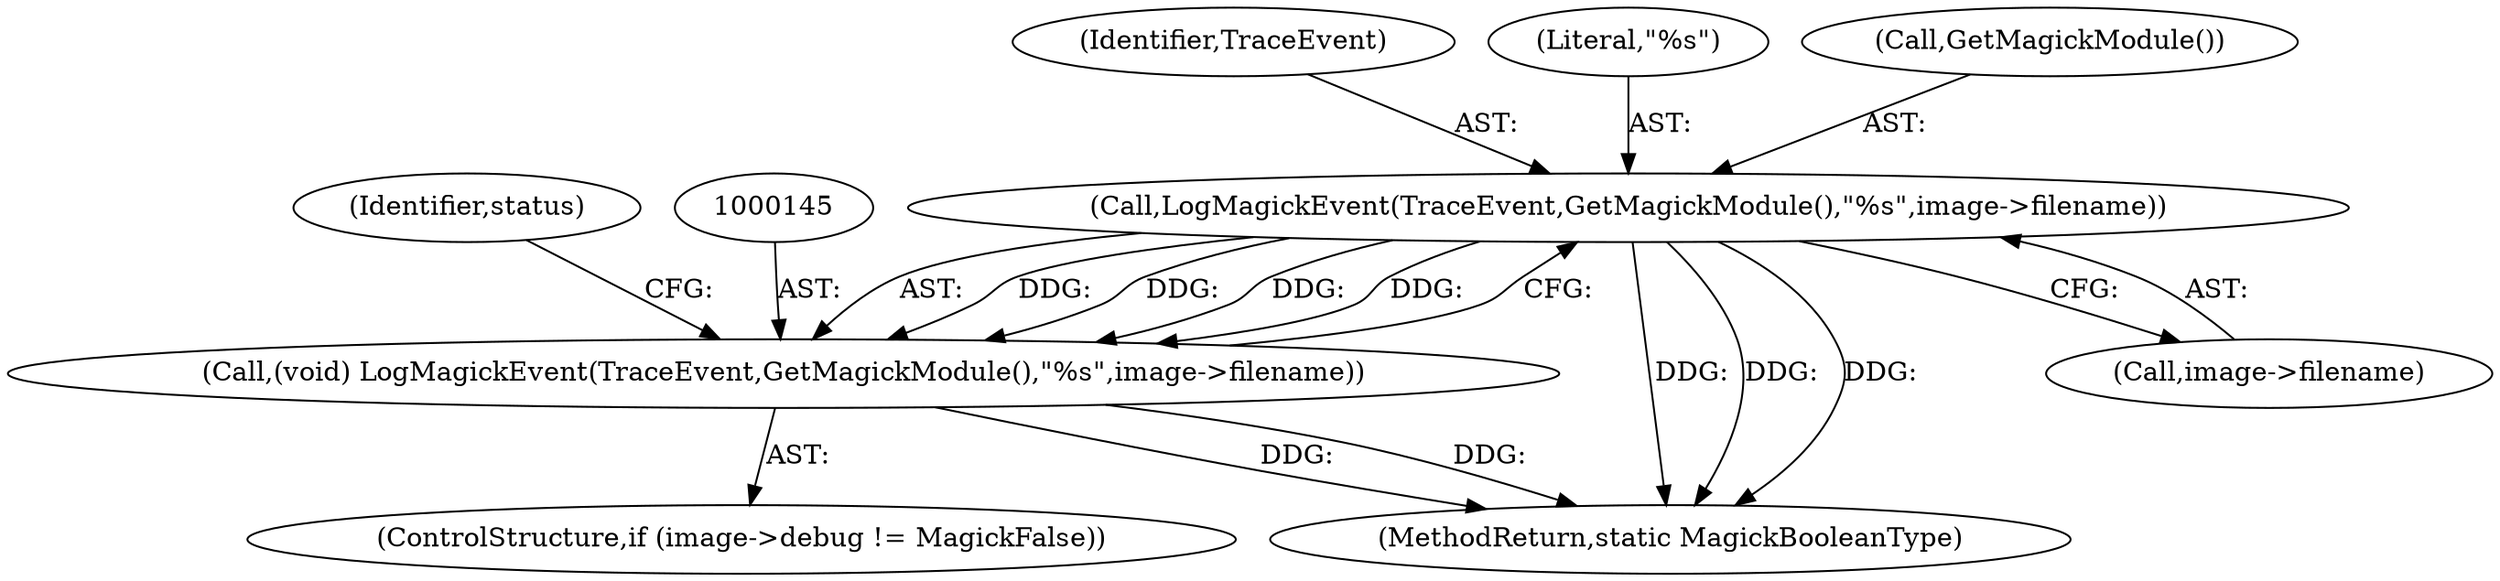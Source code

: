 digraph "0_ImageMagick_a0108a892f9ea3c2bb1e7a49b7d71376c2ecbff7@pointer" {
"1000146" [label="(Call,LogMagickEvent(TraceEvent,GetMagickModule(),\"%s\",image->filename))"];
"1000144" [label="(Call,(void) LogMagickEvent(TraceEvent,GetMagickModule(),\"%s\",image->filename))"];
"1000147" [label="(Identifier,TraceEvent)"];
"1000338" [label="(MethodReturn,static MagickBooleanType)"];
"1000150" [label="(Call,image->filename)"];
"1000144" [label="(Call,(void) LogMagickEvent(TraceEvent,GetMagickModule(),\"%s\",image->filename))"];
"1000149" [label="(Literal,\"%s\")"];
"1000138" [label="(ControlStructure,if (image->debug != MagickFalse))"];
"1000148" [label="(Call,GetMagickModule())"];
"1000146" [label="(Call,LogMagickEvent(TraceEvent,GetMagickModule(),\"%s\",image->filename))"];
"1000154" [label="(Identifier,status)"];
"1000146" -> "1000144"  [label="AST: "];
"1000146" -> "1000150"  [label="CFG: "];
"1000147" -> "1000146"  [label="AST: "];
"1000148" -> "1000146"  [label="AST: "];
"1000149" -> "1000146"  [label="AST: "];
"1000150" -> "1000146"  [label="AST: "];
"1000144" -> "1000146"  [label="CFG: "];
"1000146" -> "1000338"  [label="DDG: "];
"1000146" -> "1000338"  [label="DDG: "];
"1000146" -> "1000338"  [label="DDG: "];
"1000146" -> "1000144"  [label="DDG: "];
"1000146" -> "1000144"  [label="DDG: "];
"1000146" -> "1000144"  [label="DDG: "];
"1000146" -> "1000144"  [label="DDG: "];
"1000144" -> "1000138"  [label="AST: "];
"1000145" -> "1000144"  [label="AST: "];
"1000154" -> "1000144"  [label="CFG: "];
"1000144" -> "1000338"  [label="DDG: "];
"1000144" -> "1000338"  [label="DDG: "];
}
